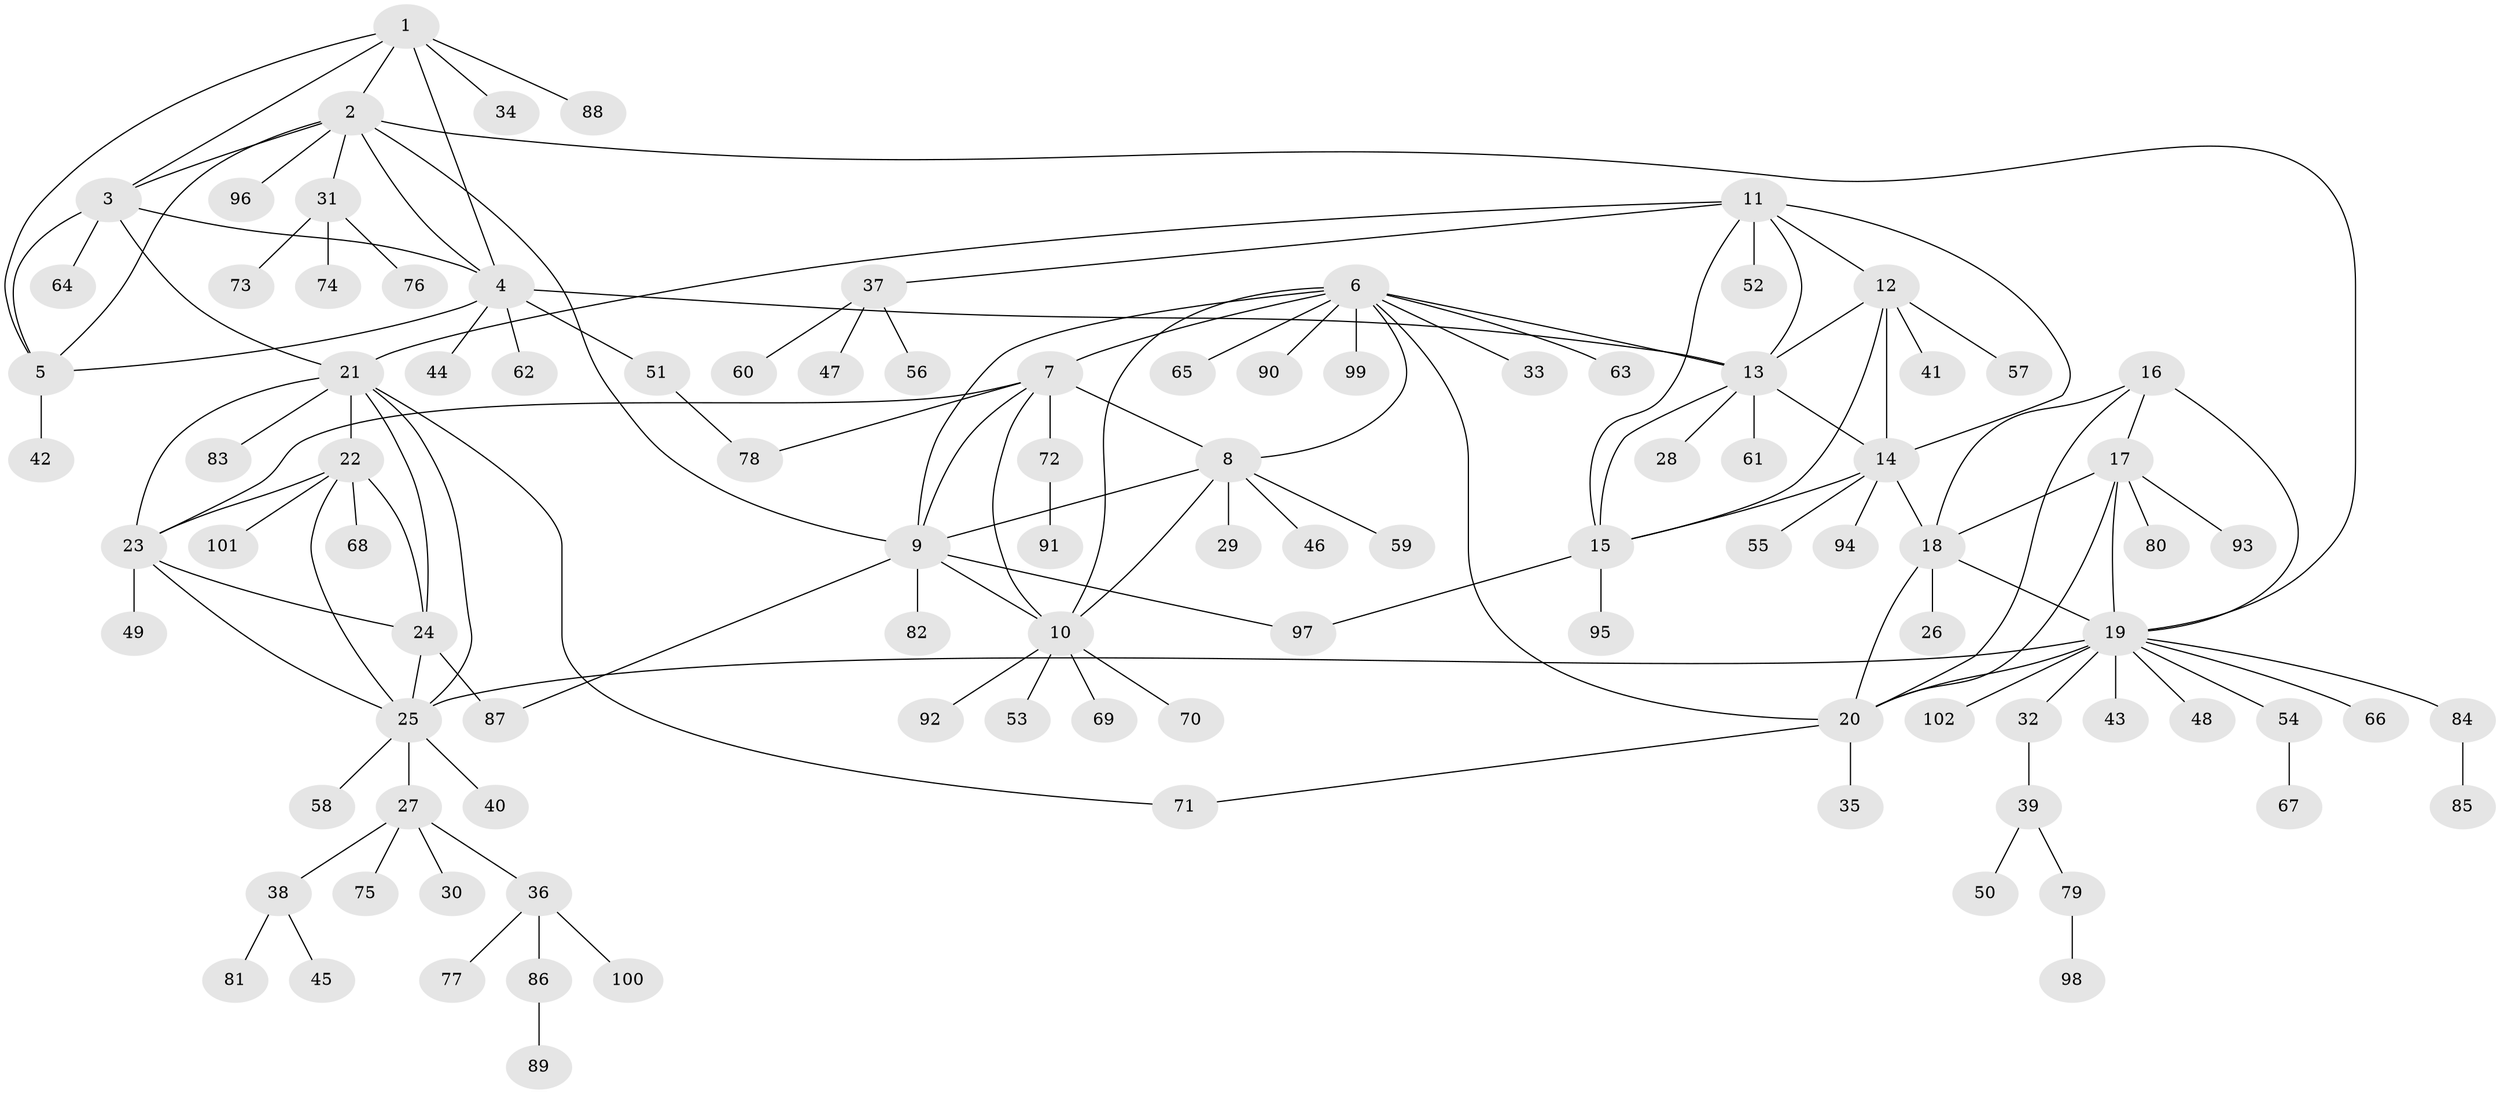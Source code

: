 // coarse degree distribution, {6: 0.05405405405405406, 7: 0.02702702702702703, 5: 0.04054054054054054, 9: 0.02702702702702703, 10: 0.013513513513513514, 4: 0.0945945945945946, 11: 0.013513513513513514, 8: 0.013513513513513514, 1: 0.6081081081081081, 3: 0.04054054054054054, 2: 0.06756756756756757}
// Generated by graph-tools (version 1.1) at 2025/52/02/27/25 19:52:20]
// undirected, 102 vertices, 141 edges
graph export_dot {
graph [start="1"]
  node [color=gray90,style=filled];
  1;
  2;
  3;
  4;
  5;
  6;
  7;
  8;
  9;
  10;
  11;
  12;
  13;
  14;
  15;
  16;
  17;
  18;
  19;
  20;
  21;
  22;
  23;
  24;
  25;
  26;
  27;
  28;
  29;
  30;
  31;
  32;
  33;
  34;
  35;
  36;
  37;
  38;
  39;
  40;
  41;
  42;
  43;
  44;
  45;
  46;
  47;
  48;
  49;
  50;
  51;
  52;
  53;
  54;
  55;
  56;
  57;
  58;
  59;
  60;
  61;
  62;
  63;
  64;
  65;
  66;
  67;
  68;
  69;
  70;
  71;
  72;
  73;
  74;
  75;
  76;
  77;
  78;
  79;
  80;
  81;
  82;
  83;
  84;
  85;
  86;
  87;
  88;
  89;
  90;
  91;
  92;
  93;
  94;
  95;
  96;
  97;
  98;
  99;
  100;
  101;
  102;
  1 -- 2;
  1 -- 3;
  1 -- 4;
  1 -- 5;
  1 -- 34;
  1 -- 88;
  2 -- 3;
  2 -- 4;
  2 -- 5;
  2 -- 9;
  2 -- 19;
  2 -- 31;
  2 -- 96;
  3 -- 4;
  3 -- 5;
  3 -- 21;
  3 -- 64;
  4 -- 5;
  4 -- 13;
  4 -- 44;
  4 -- 51;
  4 -- 62;
  5 -- 42;
  6 -- 7;
  6 -- 8;
  6 -- 9;
  6 -- 10;
  6 -- 13;
  6 -- 20;
  6 -- 33;
  6 -- 63;
  6 -- 65;
  6 -- 90;
  6 -- 99;
  7 -- 8;
  7 -- 9;
  7 -- 10;
  7 -- 23;
  7 -- 72;
  7 -- 78;
  8 -- 9;
  8 -- 10;
  8 -- 29;
  8 -- 46;
  8 -- 59;
  9 -- 10;
  9 -- 82;
  9 -- 87;
  9 -- 97;
  10 -- 53;
  10 -- 69;
  10 -- 70;
  10 -- 92;
  11 -- 12;
  11 -- 13;
  11 -- 14;
  11 -- 15;
  11 -- 21;
  11 -- 37;
  11 -- 52;
  12 -- 13;
  12 -- 14;
  12 -- 15;
  12 -- 41;
  12 -- 57;
  13 -- 14;
  13 -- 15;
  13 -- 28;
  13 -- 61;
  14 -- 15;
  14 -- 18;
  14 -- 55;
  14 -- 94;
  15 -- 95;
  15 -- 97;
  16 -- 17;
  16 -- 18;
  16 -- 19;
  16 -- 20;
  17 -- 18;
  17 -- 19;
  17 -- 20;
  17 -- 80;
  17 -- 93;
  18 -- 19;
  18 -- 20;
  18 -- 26;
  19 -- 20;
  19 -- 25;
  19 -- 32;
  19 -- 43;
  19 -- 48;
  19 -- 54;
  19 -- 66;
  19 -- 84;
  19 -- 102;
  20 -- 35;
  20 -- 71;
  21 -- 22;
  21 -- 23;
  21 -- 24;
  21 -- 25;
  21 -- 71;
  21 -- 83;
  22 -- 23;
  22 -- 24;
  22 -- 25;
  22 -- 68;
  22 -- 101;
  23 -- 24;
  23 -- 25;
  23 -- 49;
  24 -- 25;
  24 -- 87;
  25 -- 27;
  25 -- 40;
  25 -- 58;
  27 -- 30;
  27 -- 36;
  27 -- 38;
  27 -- 75;
  31 -- 73;
  31 -- 74;
  31 -- 76;
  32 -- 39;
  36 -- 77;
  36 -- 86;
  36 -- 100;
  37 -- 47;
  37 -- 56;
  37 -- 60;
  38 -- 45;
  38 -- 81;
  39 -- 50;
  39 -- 79;
  51 -- 78;
  54 -- 67;
  72 -- 91;
  79 -- 98;
  84 -- 85;
  86 -- 89;
}
